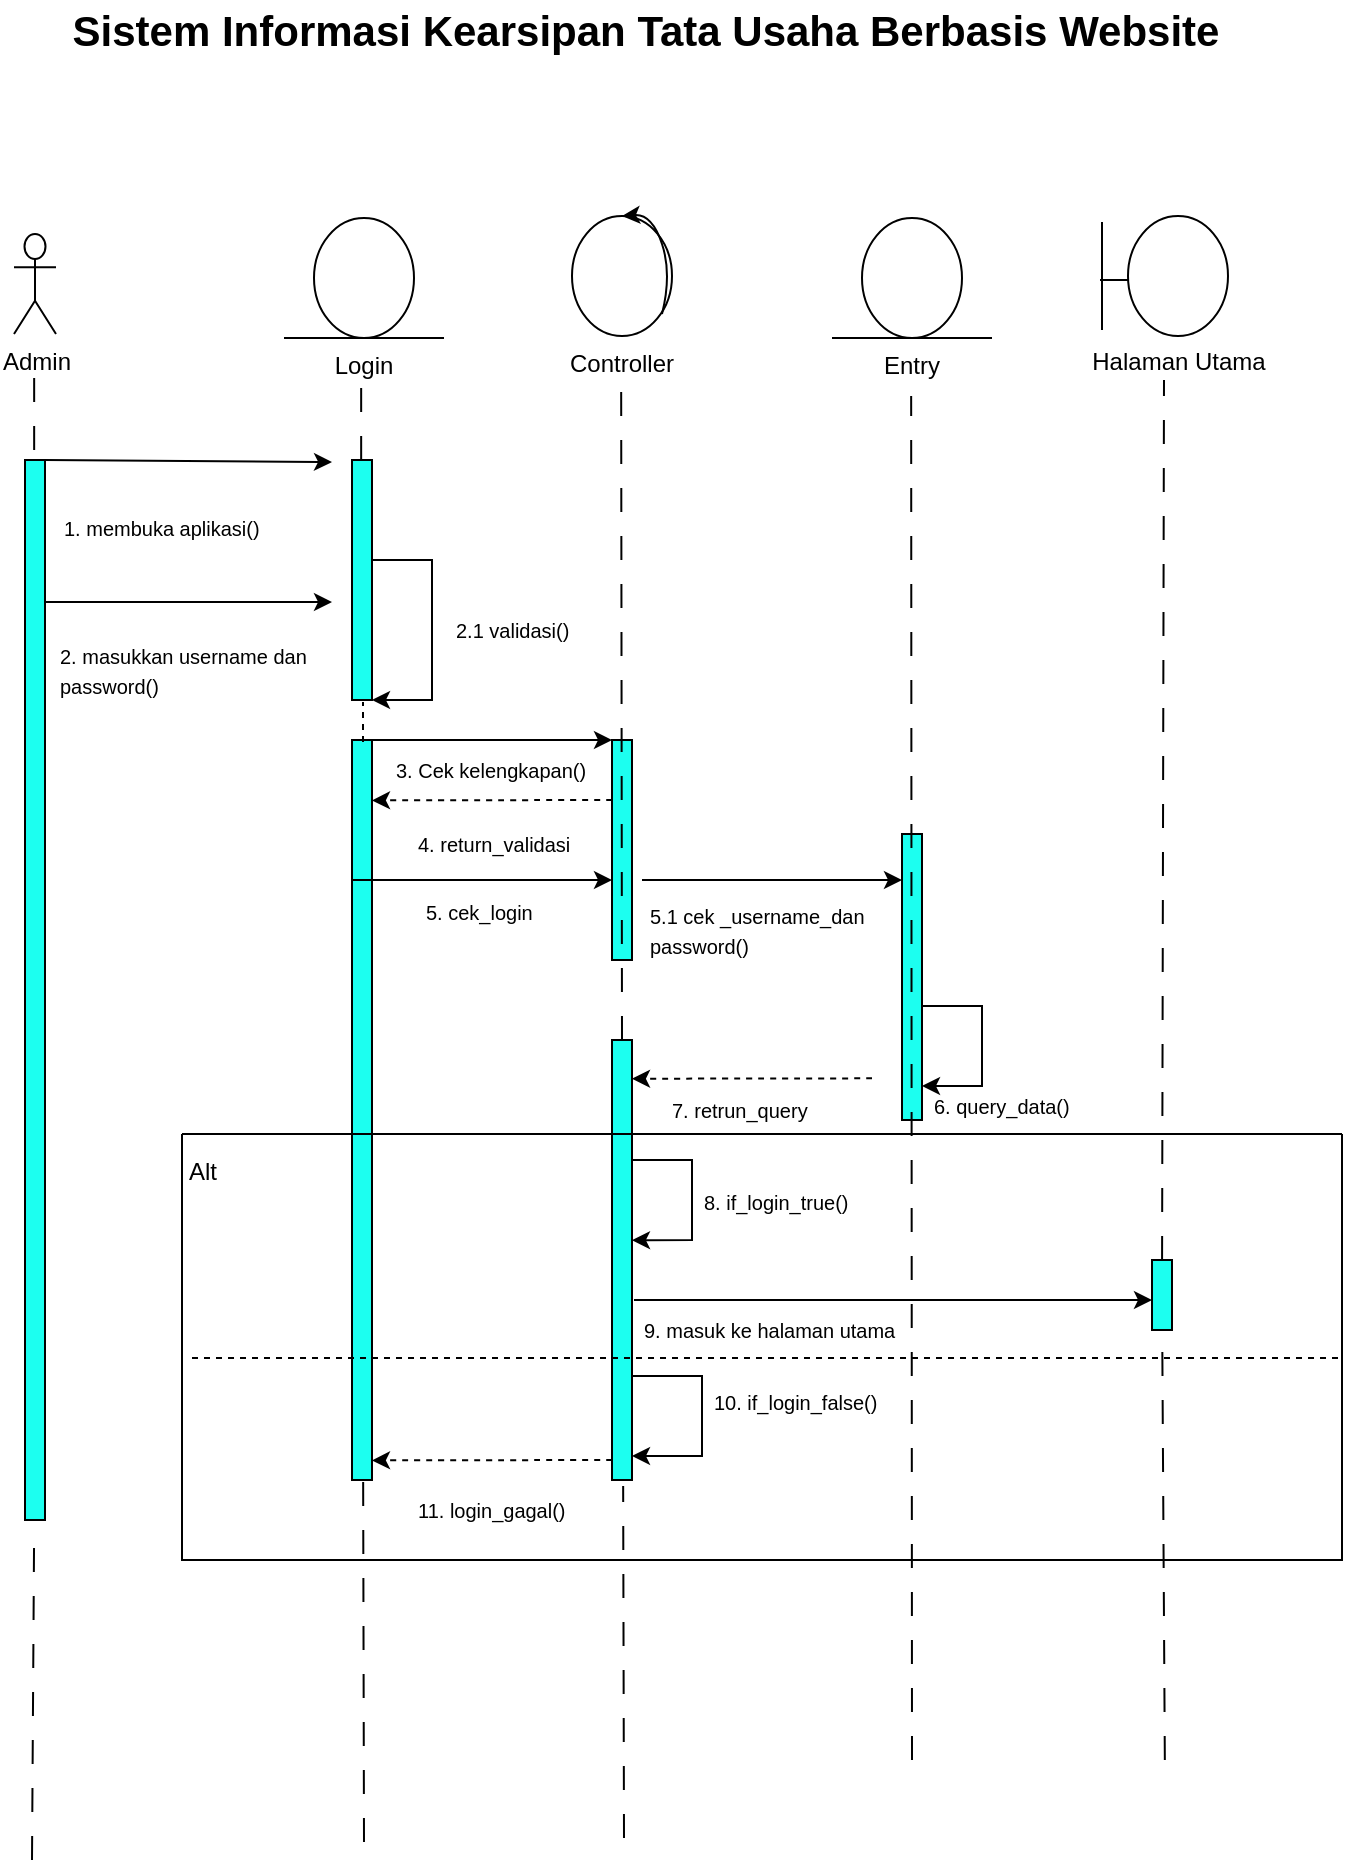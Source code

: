 <mxfile version="22.0.8" type="github">
  <diagram name="Page-1" id="2YBvvXClWsGukQMizWep">
    <mxGraphModel dx="1114" dy="578" grid="1" gridSize="10" guides="1" tooltips="1" connect="1" arrows="1" fold="1" page="1" pageScale="1" pageWidth="850" pageHeight="1100" math="0" shadow="0">
      <root>
        <mxCell id="0" />
        <mxCell id="1" parent="0" />
        <mxCell id="bPhAiL6r6EbNg2Xtk8Mm-7" value="Admin" style="shape=umlActor;verticalLabelPosition=bottom;verticalAlign=top;html=1;outlineConnect=0;" parent="1" vertex="1">
          <mxGeometry x="51" y="157" width="21" height="50" as="geometry" />
        </mxCell>
        <mxCell id="bPhAiL6r6EbNg2Xtk8Mm-9" value="" style="rounded=0;whiteSpace=wrap;html=1;fillColor=#1CFFF0;" parent="1" vertex="1">
          <mxGeometry x="56.5" y="270" width="10" height="530" as="geometry" />
        </mxCell>
        <mxCell id="bPhAiL6r6EbNg2Xtk8Mm-10" value="" style="endArrow=classic;html=1;rounded=0;" parent="1" edge="1">
          <mxGeometry width="50" height="50" relative="1" as="geometry">
            <mxPoint x="66.5" y="270" as="sourcePoint" />
            <mxPoint x="210" y="271" as="targetPoint" />
          </mxGeometry>
        </mxCell>
        <mxCell id="bPhAiL6r6EbNg2Xtk8Mm-11" value="&lt;font style=&quot;font-size: 10px;&quot;&gt;1. membuka aplikasi()&lt;/font&gt;" style="text;html=1;strokeColor=none;fillColor=none;align=left;verticalAlign=middle;whiteSpace=wrap;rounded=0;" parent="1" vertex="1">
          <mxGeometry x="74" y="289" width="120" height="30" as="geometry" />
        </mxCell>
        <mxCell id="bPhAiL6r6EbNg2Xtk8Mm-12" value="" style="endArrow=classic;html=1;rounded=0;" parent="1" edge="1">
          <mxGeometry width="50" height="50" relative="1" as="geometry">
            <mxPoint x="66.5" y="341" as="sourcePoint" />
            <mxPoint x="210" y="341" as="targetPoint" />
          </mxGeometry>
        </mxCell>
        <mxCell id="bPhAiL6r6EbNg2Xtk8Mm-13" value="&lt;font style=&quot;font-size: 10px;&quot;&gt;2. masukkan username dan password()&lt;/font&gt;" style="text;html=1;strokeColor=none;fillColor=none;align=left;verticalAlign=middle;whiteSpace=wrap;rounded=0;" parent="1" vertex="1">
          <mxGeometry x="72" y="360" width="138" height="30" as="geometry" />
        </mxCell>
        <mxCell id="bPhAiL6r6EbNg2Xtk8Mm-14" value="" style="rounded=0;whiteSpace=wrap;html=1;fillColor=#1CFFF0;" parent="1" vertex="1">
          <mxGeometry x="220" y="270" width="10" height="120" as="geometry" />
        </mxCell>
        <mxCell id="bPhAiL6r6EbNg2Xtk8Mm-16" value="" style="ellipse;whiteSpace=wrap;html=1;" parent="1" vertex="1">
          <mxGeometry x="201" y="149" width="50" height="60" as="geometry" />
        </mxCell>
        <mxCell id="bPhAiL6r6EbNg2Xtk8Mm-18" value="&lt;font style=&quot;font-size: 21px;&quot;&gt;&lt;b&gt;Sistem Informasi Kearsipan Tata Usaha Berbasis Website&lt;/b&gt;&lt;/font&gt;" style="text;html=1;strokeColor=none;fillColor=none;align=center;verticalAlign=middle;whiteSpace=wrap;rounded=0;" parent="1" vertex="1">
          <mxGeometry x="56.5" y="40" width="620" height="30" as="geometry" />
        </mxCell>
        <mxCell id="bPhAiL6r6EbNg2Xtk8Mm-22" value="" style="endArrow=none;html=1;rounded=0;" parent="1" edge="1">
          <mxGeometry width="50" height="50" relative="1" as="geometry">
            <mxPoint x="186" y="209" as="sourcePoint" />
            <mxPoint x="266" y="209" as="targetPoint" />
          </mxGeometry>
        </mxCell>
        <mxCell id="bPhAiL6r6EbNg2Xtk8Mm-25" value="Login" style="text;html=1;strokeColor=none;fillColor=none;align=center;verticalAlign=middle;whiteSpace=wrap;rounded=0;" parent="1" vertex="1">
          <mxGeometry x="196" y="208" width="60" height="30" as="geometry" />
        </mxCell>
        <mxCell id="bPhAiL6r6EbNg2Xtk8Mm-27" value="" style="endArrow=classic;html=1;rounded=0;entryX=1;entryY=1;entryDx=0;entryDy=0;" parent="1" target="bPhAiL6r6EbNg2Xtk8Mm-14" edge="1">
          <mxGeometry width="50" height="50" relative="1" as="geometry">
            <mxPoint x="230" y="320" as="sourcePoint" />
            <mxPoint x="260" y="390" as="targetPoint" />
            <Array as="points">
              <mxPoint x="260" y="320" />
              <mxPoint x="260" y="390" />
            </Array>
          </mxGeometry>
        </mxCell>
        <mxCell id="bPhAiL6r6EbNg2Xtk8Mm-28" value="&lt;font style=&quot;font-size: 10px;&quot;&gt;2.1 validasi()&lt;/font&gt;" style="text;html=1;strokeColor=none;fillColor=none;align=left;verticalAlign=middle;whiteSpace=wrap;rounded=0;" parent="1" vertex="1">
          <mxGeometry x="270" y="340" width="138" height="30" as="geometry" />
        </mxCell>
        <mxCell id="bPhAiL6r6EbNg2Xtk8Mm-30" value="" style="rounded=0;whiteSpace=wrap;html=1;fillColor=#1CFFF0;" parent="1" vertex="1">
          <mxGeometry x="220" y="410" width="10" height="370" as="geometry" />
        </mxCell>
        <mxCell id="bPhAiL6r6EbNg2Xtk8Mm-29" value="" style="endArrow=none;dashed=1;html=1;rounded=0;" parent="1" edge="1">
          <mxGeometry width="50" height="50" relative="1" as="geometry">
            <mxPoint x="225.5" y="411" as="sourcePoint" />
            <mxPoint x="225.5" y="391" as="targetPoint" />
          </mxGeometry>
        </mxCell>
        <mxCell id="bPhAiL6r6EbNg2Xtk8Mm-32" value="" style="endArrow=classic;html=1;rounded=0;" parent="1" edge="1">
          <mxGeometry width="50" height="50" relative="1" as="geometry">
            <mxPoint x="230" y="410" as="sourcePoint" />
            <mxPoint x="350" y="410" as="targetPoint" />
          </mxGeometry>
        </mxCell>
        <mxCell id="bPhAiL6r6EbNg2Xtk8Mm-33" value="" style="endArrow=classic;html=1;entryX=-0.3;entryY=0.297;entryDx=0;entryDy=0;entryPerimeter=0;curved=1;dashed=1;" parent="1" edge="1">
          <mxGeometry width="50" height="50" relative="1" as="geometry">
            <mxPoint x="350" y="440" as="sourcePoint" />
            <mxPoint x="230" y="440.19" as="targetPoint" />
          </mxGeometry>
        </mxCell>
        <mxCell id="bPhAiL6r6EbNg2Xtk8Mm-37" value="&lt;font style=&quot;font-size: 10px;&quot;&gt;3. Cek kelengkapan()&lt;/font&gt;" style="text;html=1;strokeColor=none;fillColor=none;align=left;verticalAlign=middle;whiteSpace=wrap;rounded=0;" parent="1" vertex="1">
          <mxGeometry x="240" y="410" width="138" height="30" as="geometry" />
        </mxCell>
        <mxCell id="bPhAiL6r6EbNg2Xtk8Mm-38" value="" style="rounded=0;whiteSpace=wrap;html=1;fillColor=#1CFFF0;" parent="1" vertex="1">
          <mxGeometry x="350" y="410" width="10" height="110" as="geometry" />
        </mxCell>
        <mxCell id="bPhAiL6r6EbNg2Xtk8Mm-39" value="&lt;font style=&quot;font-size: 10px;&quot;&gt;7. retrun_query&lt;/font&gt;" style="text;html=1;strokeColor=none;fillColor=none;align=left;verticalAlign=middle;whiteSpace=wrap;rounded=0;" parent="1" vertex="1">
          <mxGeometry x="378" y="580" width="138" height="30" as="geometry" />
        </mxCell>
        <mxCell id="bPhAiL6r6EbNg2Xtk8Mm-42" value="" style="endArrow=classic;html=1;rounded=0;" parent="1" edge="1">
          <mxGeometry width="50" height="50" relative="1" as="geometry">
            <mxPoint x="220" y="480" as="sourcePoint" />
            <mxPoint x="350" y="480" as="targetPoint" />
          </mxGeometry>
        </mxCell>
        <mxCell id="bPhAiL6r6EbNg2Xtk8Mm-43" value="&lt;font style=&quot;font-size: 10px;&quot;&gt;9. masuk ke halaman utama&lt;/font&gt;" style="text;html=1;strokeColor=none;fillColor=none;align=left;verticalAlign=middle;whiteSpace=wrap;rounded=0;" parent="1" vertex="1">
          <mxGeometry x="364" y="690" width="138" height="30" as="geometry" />
        </mxCell>
        <mxCell id="bPhAiL6r6EbNg2Xtk8Mm-44" value="" style="endArrow=none;html=1;rounded=0;dashed=1;dashPattern=12 12;" parent="1" edge="1">
          <mxGeometry width="50" height="50" relative="1" as="geometry">
            <mxPoint x="355" y="560" as="sourcePoint" />
            <mxPoint x="354.58" y="230" as="targetPoint" />
          </mxGeometry>
        </mxCell>
        <mxCell id="bPhAiL6r6EbNg2Xtk8Mm-45" value="" style="endArrow=none;html=1;rounded=0;dashed=1;dashPattern=12 12;" parent="1" edge="1">
          <mxGeometry width="50" height="50" relative="1" as="geometry">
            <mxPoint x="61.08" y="265" as="sourcePoint" />
            <mxPoint x="61.08" y="225" as="targetPoint" />
          </mxGeometry>
        </mxCell>
        <mxCell id="bPhAiL6r6EbNg2Xtk8Mm-49" value="" style="endArrow=none;html=1;rounded=0;dashed=1;dashPattern=12 12;" parent="1" edge="1">
          <mxGeometry width="50" height="50" relative="1" as="geometry">
            <mxPoint x="224.58" y="270" as="sourcePoint" />
            <mxPoint x="224.58" y="230" as="targetPoint" />
          </mxGeometry>
        </mxCell>
        <mxCell id="bPhAiL6r6EbNg2Xtk8Mm-52" value="" style="ellipse;whiteSpace=wrap;html=1;" parent="1" vertex="1">
          <mxGeometry x="330" y="148" width="50" height="60" as="geometry" />
        </mxCell>
        <mxCell id="bPhAiL6r6EbNg2Xtk8Mm-57" value="" style="rounded=0;whiteSpace=wrap;html=1;fillColor=#1CFFF0;" parent="1" vertex="1">
          <mxGeometry x="350" y="560" width="10" height="220" as="geometry" />
        </mxCell>
        <mxCell id="bPhAiL6r6EbNg2Xtk8Mm-56" value="Controller" style="text;html=1;strokeColor=none;fillColor=none;align=center;verticalAlign=middle;whiteSpace=wrap;rounded=0;" parent="1" vertex="1">
          <mxGeometry x="325" y="207" width="60" height="30" as="geometry" />
        </mxCell>
        <mxCell id="bPhAiL6r6EbNg2Xtk8Mm-59" value="" style="ellipse;whiteSpace=wrap;html=1;" parent="1" vertex="1">
          <mxGeometry x="475" y="149" width="50" height="60" as="geometry" />
        </mxCell>
        <mxCell id="bPhAiL6r6EbNg2Xtk8Mm-60" value="" style="endArrow=none;html=1;rounded=0;" parent="1" edge="1">
          <mxGeometry width="50" height="50" relative="1" as="geometry">
            <mxPoint x="460" y="209" as="sourcePoint" />
            <mxPoint x="540" y="209" as="targetPoint" />
          </mxGeometry>
        </mxCell>
        <mxCell id="bPhAiL6r6EbNg2Xtk8Mm-61" value="Entry" style="text;html=1;strokeColor=none;fillColor=none;align=center;verticalAlign=middle;whiteSpace=wrap;rounded=0;" parent="1" vertex="1">
          <mxGeometry x="470" y="208" width="60" height="30" as="geometry" />
        </mxCell>
        <mxCell id="bPhAiL6r6EbNg2Xtk8Mm-63" value="" style="rounded=0;whiteSpace=wrap;html=1;fillColor=#1CFFF0;" parent="1" vertex="1">
          <mxGeometry x="495" y="457" width="10" height="143" as="geometry" />
        </mxCell>
        <mxCell id="bPhAiL6r6EbNg2Xtk8Mm-62" value="" style="endArrow=none;html=1;rounded=0;dashed=1;dashPattern=12 12;" parent="1" edge="1">
          <mxGeometry width="50" height="50" relative="1" as="geometry">
            <mxPoint x="500" y="920" as="sourcePoint" />
            <mxPoint x="499.58" y="238" as="targetPoint" />
          </mxGeometry>
        </mxCell>
        <mxCell id="bPhAiL6r6EbNg2Xtk8Mm-64" value="" style="endArrow=classic;html=1;rounded=0;" parent="1" edge="1">
          <mxGeometry width="50" height="50" relative="1" as="geometry">
            <mxPoint x="365" y="480" as="sourcePoint" />
            <mxPoint x="495" y="480" as="targetPoint" />
          </mxGeometry>
        </mxCell>
        <mxCell id="bPhAiL6r6EbNg2Xtk8Mm-65" value="&lt;span style=&quot;font-size: 10px;&quot;&gt;5.1 cek _username_dan password()&lt;/span&gt;" style="text;html=1;strokeColor=none;fillColor=none;align=left;verticalAlign=middle;whiteSpace=wrap;rounded=0;" parent="1" vertex="1">
          <mxGeometry x="367" y="490" width="138" height="30" as="geometry" />
        </mxCell>
        <mxCell id="bPhAiL6r6EbNg2Xtk8Mm-66" value="" style="endArrow=classic;html=1;entryX=-0.3;entryY=0.297;entryDx=0;entryDy=0;entryPerimeter=0;curved=1;dashed=1;" parent="1" edge="1">
          <mxGeometry width="50" height="50" relative="1" as="geometry">
            <mxPoint x="480" y="579.17" as="sourcePoint" />
            <mxPoint x="360" y="579.36" as="targetPoint" />
          </mxGeometry>
        </mxCell>
        <mxCell id="bPhAiL6r6EbNg2Xtk8Mm-67" value="&lt;font style=&quot;font-size: 10px;&quot;&gt;6. query_data()&lt;/font&gt;" style="text;html=1;strokeColor=none;fillColor=none;align=left;verticalAlign=middle;whiteSpace=wrap;rounded=0;" parent="1" vertex="1">
          <mxGeometry x="509" y="578" width="91" height="30" as="geometry" />
        </mxCell>
        <mxCell id="bPhAiL6r6EbNg2Xtk8Mm-68" value="" style="endArrow=none;html=1;rounded=0;dashed=1;dashPattern=12 12;" parent="1" edge="1">
          <mxGeometry width="50" height="50" relative="1" as="geometry">
            <mxPoint x="356" y="959" as="sourcePoint" />
            <mxPoint x="355.58" y="783" as="targetPoint" />
          </mxGeometry>
        </mxCell>
        <mxCell id="bPhAiL6r6EbNg2Xtk8Mm-69" value="" style="endArrow=none;html=1;rounded=0;dashed=1;dashPattern=12 12;" parent="1" edge="1">
          <mxGeometry width="50" height="50" relative="1" as="geometry">
            <mxPoint x="226" y="961" as="sourcePoint" />
            <mxPoint x="225.58" y="781" as="targetPoint" />
          </mxGeometry>
        </mxCell>
        <mxCell id="bPhAiL6r6EbNg2Xtk8Mm-70" value="" style="endArrow=none;html=1;rounded=0;dashed=1;dashPattern=12 12;" parent="1" edge="1">
          <mxGeometry width="50" height="50" relative="1" as="geometry">
            <mxPoint x="60" y="970" as="sourcePoint" />
            <mxPoint x="61.08" y="803" as="targetPoint" />
          </mxGeometry>
        </mxCell>
        <mxCell id="oEb_HTCXlrWKSXsh9NrZ-19" value="" style="swimlane;startSize=0;" vertex="1" parent="1">
          <mxGeometry x="135" y="607" width="580" height="213" as="geometry">
            <mxRectangle x="150" y="570" width="50" height="40" as="alternateBounds" />
          </mxGeometry>
        </mxCell>
        <mxCell id="oEb_HTCXlrWKSXsh9NrZ-20" value="Alt" style="text;html=1;align=center;verticalAlign=middle;resizable=0;points=[];autosize=1;strokeColor=none;fillColor=none;" vertex="1" parent="oEb_HTCXlrWKSXsh9NrZ-19">
          <mxGeometry x="-10" y="4" width="40" height="30" as="geometry" />
        </mxCell>
        <mxCell id="oEb_HTCXlrWKSXsh9NrZ-41" value="" style="endArrow=none;html=1;rounded=0;dashed=1;" edge="1" parent="oEb_HTCXlrWKSXsh9NrZ-19">
          <mxGeometry width="50" height="50" relative="1" as="geometry">
            <mxPoint x="5" y="112" as="sourcePoint" />
            <mxPoint x="579" y="112" as="targetPoint" />
          </mxGeometry>
        </mxCell>
        <mxCell id="oEb_HTCXlrWKSXsh9NrZ-22" value="" style="endArrow=classic;html=1;rounded=0;entryX=1;entryY=0.455;entryDx=0;entryDy=0;entryPerimeter=0;" edge="1" parent="1" target="bPhAiL6r6EbNg2Xtk8Mm-57">
          <mxGeometry width="50" height="50" relative="1" as="geometry">
            <mxPoint x="360" y="620" as="sourcePoint" />
            <mxPoint x="360" y="690" as="targetPoint" />
            <Array as="points">
              <mxPoint x="390" y="620" />
              <mxPoint x="390" y="660" />
            </Array>
          </mxGeometry>
        </mxCell>
        <mxCell id="oEb_HTCXlrWKSXsh9NrZ-23" value="&lt;font style=&quot;font-size: 10px;&quot;&gt;8. if_login_true()&lt;/font&gt;" style="text;html=1;strokeColor=none;fillColor=none;align=left;verticalAlign=middle;whiteSpace=wrap;rounded=0;" vertex="1" parent="1">
          <mxGeometry x="393.5" y="626" width="85" height="30" as="geometry" />
        </mxCell>
        <mxCell id="oEb_HTCXlrWKSXsh9NrZ-24" value="" style="endArrow=classic;html=1;rounded=0;" edge="1" parent="1">
          <mxGeometry width="50" height="50" relative="1" as="geometry">
            <mxPoint x="361" y="690" as="sourcePoint" />
            <mxPoint x="620" y="690" as="targetPoint" />
          </mxGeometry>
        </mxCell>
        <mxCell id="oEb_HTCXlrWKSXsh9NrZ-25" value="" style="endArrow=classic;html=1;rounded=0;" edge="1" parent="1">
          <mxGeometry width="50" height="50" relative="1" as="geometry">
            <mxPoint x="360" y="728" as="sourcePoint" />
            <mxPoint x="360" y="768" as="targetPoint" />
            <Array as="points">
              <mxPoint x="395" y="728" />
              <mxPoint x="395" y="768" />
            </Array>
          </mxGeometry>
        </mxCell>
        <mxCell id="oEb_HTCXlrWKSXsh9NrZ-26" value="&lt;font style=&quot;font-size: 10px;&quot;&gt;10. if_login_false()&lt;/font&gt;" style="text;html=1;strokeColor=none;fillColor=none;align=left;verticalAlign=middle;whiteSpace=wrap;rounded=0;" vertex="1" parent="1">
          <mxGeometry x="398.5" y="726" width="85" height="30" as="geometry" />
        </mxCell>
        <mxCell id="oEb_HTCXlrWKSXsh9NrZ-27" value="" style="endArrow=classic;html=1;entryX=-0.3;entryY=0.297;entryDx=0;entryDy=0;entryPerimeter=0;curved=1;dashed=1;" edge="1" parent="1">
          <mxGeometry width="50" height="50" relative="1" as="geometry">
            <mxPoint x="350" y="770" as="sourcePoint" />
            <mxPoint x="230" y="770.19" as="targetPoint" />
          </mxGeometry>
        </mxCell>
        <mxCell id="oEb_HTCXlrWKSXsh9NrZ-28" value="&lt;font style=&quot;font-size: 10px;&quot;&gt;11. login_gagal()&lt;/font&gt;" style="text;html=1;strokeColor=none;fillColor=none;align=left;verticalAlign=middle;whiteSpace=wrap;rounded=0;" vertex="1" parent="1">
          <mxGeometry x="251" y="780" width="85" height="30" as="geometry" />
        </mxCell>
        <mxCell id="oEb_HTCXlrWKSXsh9NrZ-30" value="" style="ellipse;whiteSpace=wrap;html=1;" vertex="1" parent="1">
          <mxGeometry x="608" y="148" width="50" height="60" as="geometry" />
        </mxCell>
        <mxCell id="oEb_HTCXlrWKSXsh9NrZ-31" value="" style="endArrow=none;html=1;rounded=0;" edge="1" parent="1">
          <mxGeometry width="50" height="50" relative="1" as="geometry">
            <mxPoint x="595" y="151" as="sourcePoint" />
            <mxPoint x="595" y="205" as="targetPoint" />
          </mxGeometry>
        </mxCell>
        <mxCell id="oEb_HTCXlrWKSXsh9NrZ-33" value="Halaman Utama" style="text;html=1;strokeColor=none;fillColor=none;align=center;verticalAlign=middle;whiteSpace=wrap;rounded=0;" vertex="1" parent="1">
          <mxGeometry x="586.5" y="206" width="93" height="30" as="geometry" />
        </mxCell>
        <mxCell id="oEb_HTCXlrWKSXsh9NrZ-34" value="" style="endArrow=none;html=1;rounded=0;dashed=1;dashPattern=12 12;" edge="1" parent="1" source="oEb_HTCXlrWKSXsh9NrZ-29">
          <mxGeometry width="50" height="50" relative="1" as="geometry">
            <mxPoint x="626.42" y="920" as="sourcePoint" />
            <mxPoint x="626" y="230" as="targetPoint" />
          </mxGeometry>
        </mxCell>
        <mxCell id="oEb_HTCXlrWKSXsh9NrZ-37" value="" style="endArrow=none;html=1;rounded=0;dashed=1;dashPattern=12 12;" edge="1" parent="1" target="oEb_HTCXlrWKSXsh9NrZ-29">
          <mxGeometry width="50" height="50" relative="1" as="geometry">
            <mxPoint x="626.42" y="920" as="sourcePoint" />
            <mxPoint x="626" y="238" as="targetPoint" />
          </mxGeometry>
        </mxCell>
        <mxCell id="oEb_HTCXlrWKSXsh9NrZ-29" value="" style="rounded=0;whiteSpace=wrap;html=1;fillColor=#1CFFF0;" vertex="1" parent="1">
          <mxGeometry x="620" y="670" width="10" height="35" as="geometry" />
        </mxCell>
        <mxCell id="oEb_HTCXlrWKSXsh9NrZ-44" value="" style="curved=1;endArrow=classic;html=1;rounded=0;entryX=0.5;entryY=0;entryDx=0;entryDy=0;" edge="1" parent="1" target="bPhAiL6r6EbNg2Xtk8Mm-52">
          <mxGeometry width="50" height="50" relative="1" as="geometry">
            <mxPoint x="375" y="197" as="sourcePoint" />
            <mxPoint x="425" y="147" as="targetPoint" />
            <Array as="points">
              <mxPoint x="380" y="177" />
              <mxPoint x="370" y="147" />
            </Array>
          </mxGeometry>
        </mxCell>
        <mxCell id="oEb_HTCXlrWKSXsh9NrZ-46" value="" style="endArrow=none;html=1;rounded=0;" edge="1" parent="1">
          <mxGeometry width="50" height="50" relative="1" as="geometry">
            <mxPoint x="608" y="180" as="sourcePoint" />
            <mxPoint x="594" y="180" as="targetPoint" />
          </mxGeometry>
        </mxCell>
        <mxCell id="oEb_HTCXlrWKSXsh9NrZ-48" value="&lt;font style=&quot;font-size: 10px;&quot;&gt;4. return_validasi&lt;/font&gt;" style="text;html=1;strokeColor=none;fillColor=none;align=left;verticalAlign=middle;whiteSpace=wrap;rounded=0;" vertex="1" parent="1">
          <mxGeometry x="251" y="447" width="138" height="30" as="geometry" />
        </mxCell>
        <mxCell id="oEb_HTCXlrWKSXsh9NrZ-49" value="&lt;font style=&quot;font-size: 10px;&quot;&gt;5. cek_login&lt;/font&gt;" style="text;html=1;strokeColor=none;fillColor=none;align=left;verticalAlign=middle;whiteSpace=wrap;rounded=0;" vertex="1" parent="1">
          <mxGeometry x="255" y="481" width="138" height="30" as="geometry" />
        </mxCell>
        <mxCell id="oEb_HTCXlrWKSXsh9NrZ-50" value="" style="endArrow=classic;html=1;rounded=0;entryX=1;entryY=0.455;entryDx=0;entryDy=0;entryPerimeter=0;" edge="1" parent="1">
          <mxGeometry width="50" height="50" relative="1" as="geometry">
            <mxPoint x="505" y="543" as="sourcePoint" />
            <mxPoint x="505" y="583" as="targetPoint" />
            <Array as="points">
              <mxPoint x="535" y="543" />
              <mxPoint x="535" y="583" />
            </Array>
          </mxGeometry>
        </mxCell>
      </root>
    </mxGraphModel>
  </diagram>
</mxfile>
